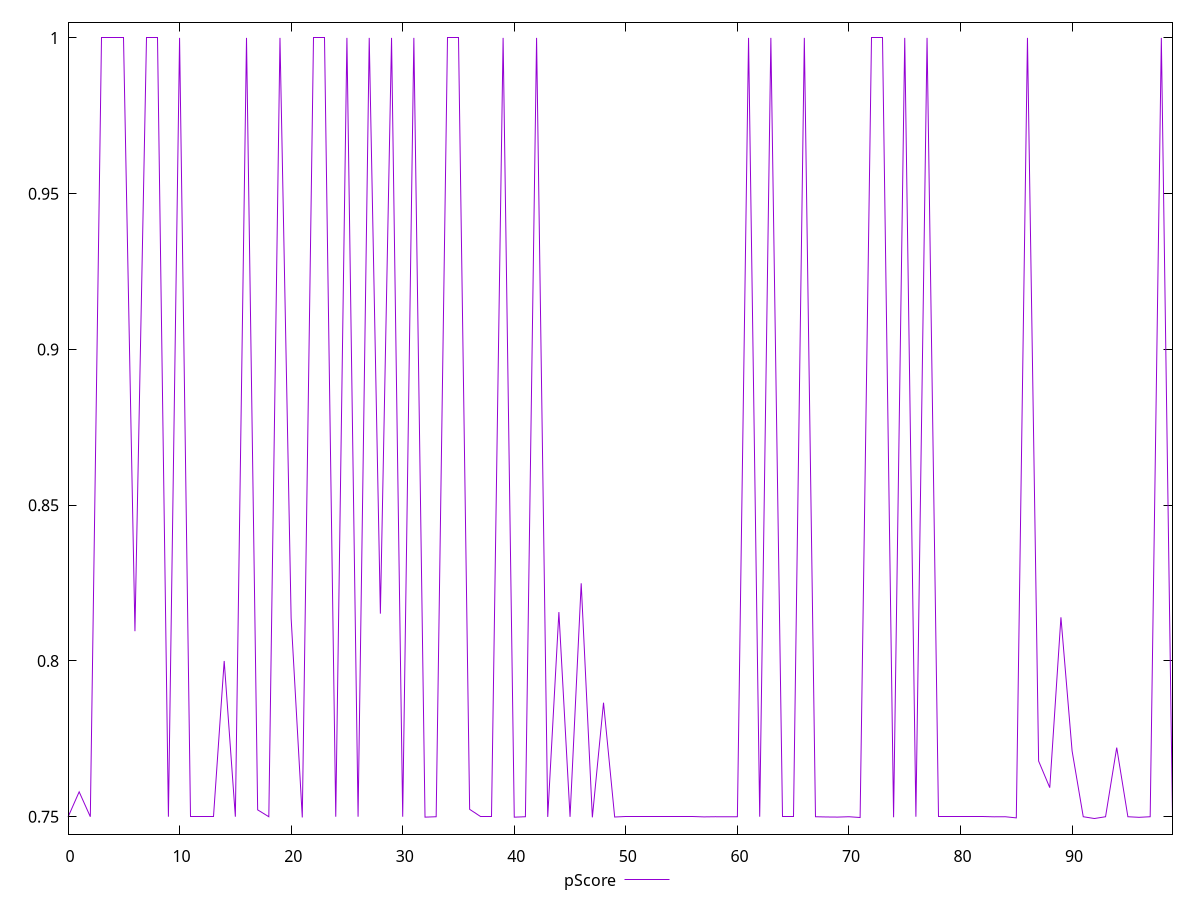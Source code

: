 reset

$pScore <<EOF
0 0.7498755555555555
1 0.7579900002479554
2 0.75
3 1
4 1
5 1
6 0.8095525002479553
7 1
8 1
9 0.75
10 1
11 0.75
12 0.75
13 0.75
14 0.8000049996376037
15 0.75
16 1
17 0.7522041662534078
18 0.75
19 1
20 0.813739165465037
21 0.74977
22 1
23 1
24 0.75
25 1
26 0.75
27 1
28 0.8151750000317891
29 1
30 0.75
31 1
32 0.7498655555555556
33 0.75
34 1
35 1
36 0.752377499739329
37 0.75
38 0.75
39 1
40 0.7498566666666667
41 0.75
42 1
43 0.7499344444444445
44 0.8156858340899149
45 0.7499611111111111
46 0.8249358336130778
47 0.7498066666666666
48 0.7866066670417786
49 0.7499088888888888
50 0.75
51 0.75
52 0.75
53 0.75
54 0.75
55 0.75
56 0.75
57 0.7499488888888889
58 0.75
59 0.74999
60 0.75
61 1
62 0.75
63 1
64 0.75
65 0.75
66 1
67 0.75
68 0.7499211111111111
69 0.7498866666666667
70 0.75
71 0.7497488888888889
72 1
73 1
74 0.7498277777777778
75 1
76 0.75
77 1
78 0.75
79 0.75
80 0.75
81 0.75
82 0.75
83 0.7499766666666667
84 0.75
85 0.74963
86 1
87 0.7678733332951864
88 0.7593274998664856
89 0.8140216660499573
90 0.7711458333333333
91 0.75
92 0.7494266666666667
93 0.75
94 0.7721941661834717
95 0.75
96 0.74981
97 0.75
98 1
99 0.7498355555555556
EOF

set key outside below
set xrange [0:99]
set yrange [0.7444152:1.0050114666666667]
set trange [0.7444152:1.0050114666666667]
set terminal svg size 640, 500 enhanced background rgb 'white'
set output "reports/report_00033_2021-03-01T14-23-16.841Z/uses-rel-preconnect/samples/astro-inner/pScore/values.svg"

plot $pScore title "pScore" with line

reset
